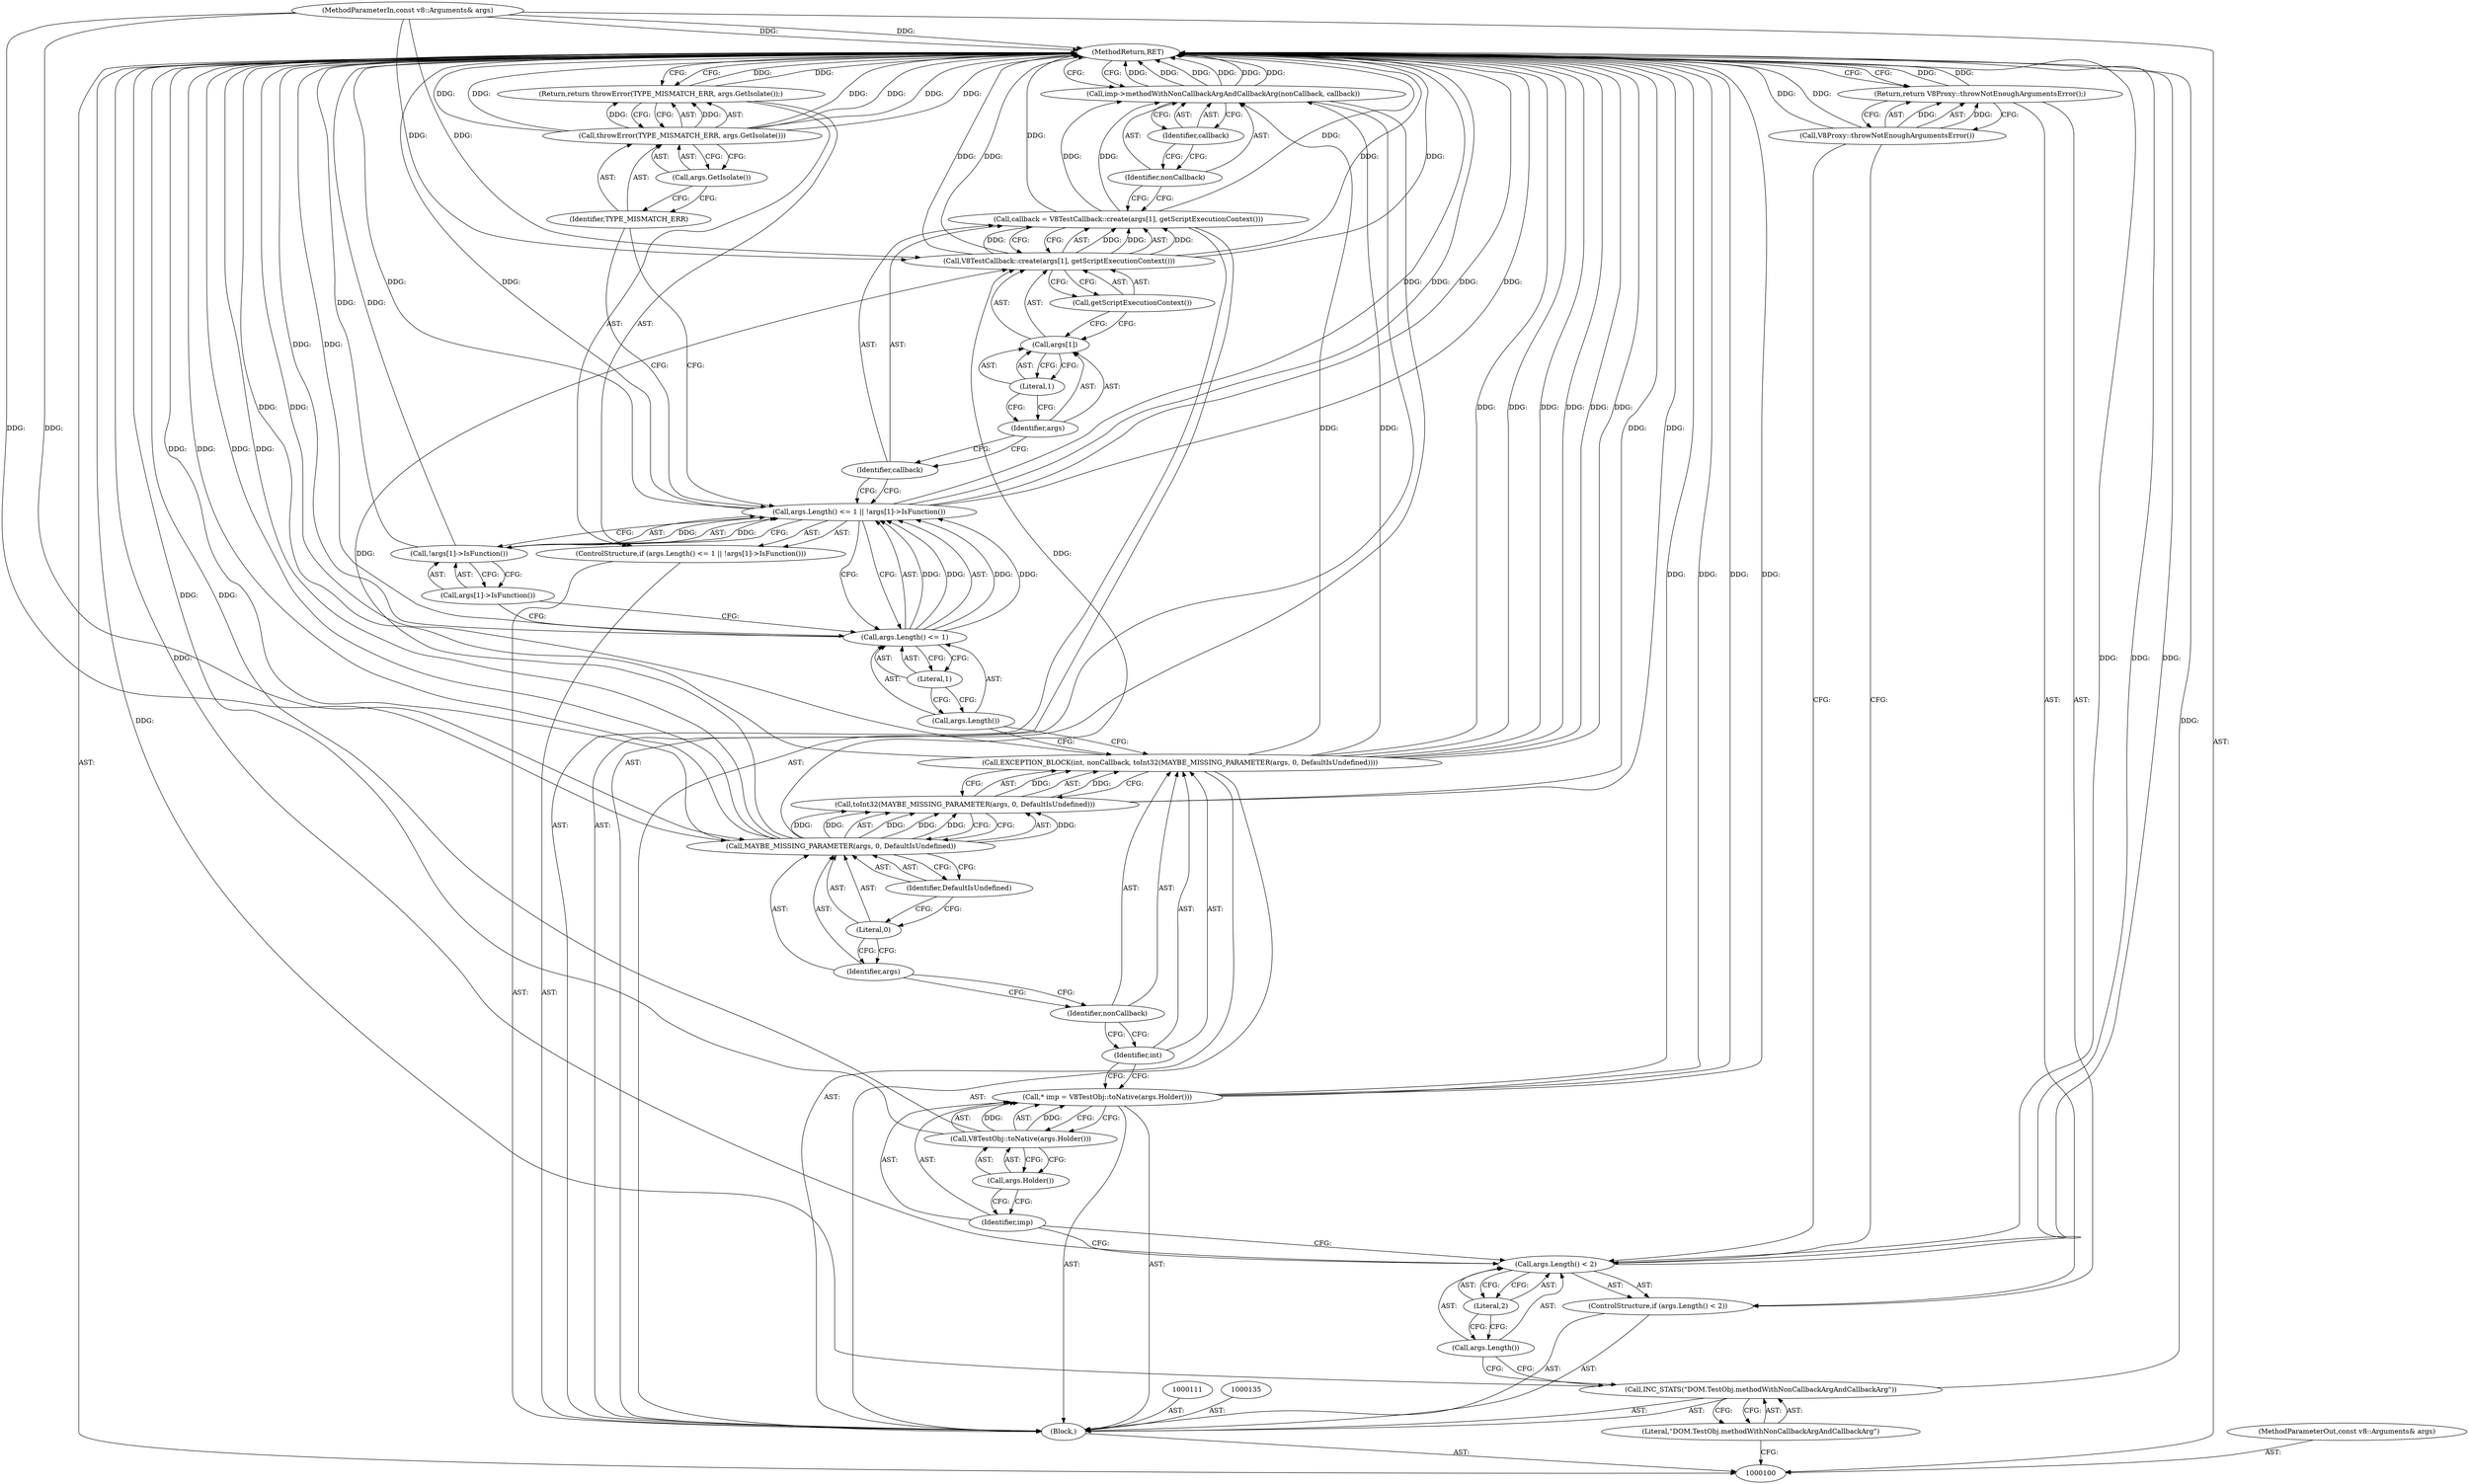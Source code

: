 digraph "1_Chrome_e9372a1bfd3588a80fcf49aa07321f0971dd6091_23" {
"1000146" [label="(MethodReturn,RET)"];
"1000101" [label="(MethodParameterIn,const v8::Arguments& args)"];
"1000241" [label="(MethodParameterOut,const v8::Arguments& args)"];
"1000136" [label="(Call,callback = V8TestCallback::create(args[1], getScriptExecutionContext()))"];
"1000137" [label="(Identifier,callback)"];
"1000138" [label="(Call,V8TestCallback::create(args[1], getScriptExecutionContext()))"];
"1000139" [label="(Call,args[1])"];
"1000140" [label="(Identifier,args)"];
"1000141" [label="(Literal,1)"];
"1000142" [label="(Call,getScriptExecutionContext())"];
"1000143" [label="(Call,imp->methodWithNonCallbackArgAndCallbackArg(nonCallback, callback))"];
"1000144" [label="(Identifier,nonCallback)"];
"1000145" [label="(Identifier,callback)"];
"1000102" [label="(Block,)"];
"1000104" [label="(Literal,\"DOM.TestObj.methodWithNonCallbackArgAndCallbackArg\")"];
"1000103" [label="(Call,INC_STATS(\"DOM.TestObj.methodWithNonCallbackArgAndCallbackArg\"))"];
"1000108" [label="(Literal,2)"];
"1000105" [label="(ControlStructure,if (args.Length() < 2))"];
"1000106" [label="(Call,args.Length() < 2)"];
"1000107" [label="(Call,args.Length())"];
"1000110" [label="(Call,V8Proxy::throwNotEnoughArgumentsError())"];
"1000109" [label="(Return,return V8Proxy::throwNotEnoughArgumentsError();)"];
"1000112" [label="(Call,* imp = V8TestObj::toNative(args.Holder()))"];
"1000113" [label="(Identifier,imp)"];
"1000114" [label="(Call,V8TestObj::toNative(args.Holder()))"];
"1000115" [label="(Call,args.Holder())"];
"1000117" [label="(Identifier,int)"];
"1000118" [label="(Identifier,nonCallback)"];
"1000119" [label="(Call,toInt32(MAYBE_MISSING_PARAMETER(args, 0, DefaultIsUndefined)))"];
"1000120" [label="(Call,MAYBE_MISSING_PARAMETER(args, 0, DefaultIsUndefined))"];
"1000116" [label="(Call,EXCEPTION_BLOCK(int, nonCallback, toInt32(MAYBE_MISSING_PARAMETER(args, 0, DefaultIsUndefined))))"];
"1000121" [label="(Identifier,args)"];
"1000122" [label="(Literal,0)"];
"1000123" [label="(Identifier,DefaultIsUndefined)"];
"1000128" [label="(Literal,1)"];
"1000129" [label="(Call,!args[1]->IsFunction())"];
"1000130" [label="(Call,args[1]->IsFunction())"];
"1000124" [label="(ControlStructure,if (args.Length() <= 1 || !args[1]->IsFunction()))"];
"1000125" [label="(Call,args.Length() <= 1 || !args[1]->IsFunction())"];
"1000126" [label="(Call,args.Length() <= 1)"];
"1000127" [label="(Call,args.Length())"];
"1000132" [label="(Call,throwError(TYPE_MISMATCH_ERR, args.GetIsolate()))"];
"1000133" [label="(Identifier,TYPE_MISMATCH_ERR)"];
"1000134" [label="(Call,args.GetIsolate())"];
"1000131" [label="(Return,return throwError(TYPE_MISMATCH_ERR, args.GetIsolate());)"];
"1000146" -> "1000100"  [label="AST: "];
"1000146" -> "1000109"  [label="CFG: "];
"1000146" -> "1000131"  [label="CFG: "];
"1000146" -> "1000143"  [label="CFG: "];
"1000116" -> "1000146"  [label="DDG: "];
"1000116" -> "1000146"  [label="DDG: "];
"1000116" -> "1000146"  [label="DDG: "];
"1000116" -> "1000146"  [label="DDG: "];
"1000138" -> "1000146"  [label="DDG: "];
"1000138" -> "1000146"  [label="DDG: "];
"1000125" -> "1000146"  [label="DDG: "];
"1000125" -> "1000146"  [label="DDG: "];
"1000125" -> "1000146"  [label="DDG: "];
"1000106" -> "1000146"  [label="DDG: "];
"1000106" -> "1000146"  [label="DDG: "];
"1000112" -> "1000146"  [label="DDG: "];
"1000112" -> "1000146"  [label="DDG: "];
"1000126" -> "1000146"  [label="DDG: "];
"1000136" -> "1000146"  [label="DDG: "];
"1000129" -> "1000146"  [label="DDG: "];
"1000120" -> "1000146"  [label="DDG: "];
"1000120" -> "1000146"  [label="DDG: "];
"1000132" -> "1000146"  [label="DDG: "];
"1000132" -> "1000146"  [label="DDG: "];
"1000132" -> "1000146"  [label="DDG: "];
"1000103" -> "1000146"  [label="DDG: "];
"1000143" -> "1000146"  [label="DDG: "];
"1000143" -> "1000146"  [label="DDG: "];
"1000143" -> "1000146"  [label="DDG: "];
"1000114" -> "1000146"  [label="DDG: "];
"1000101" -> "1000146"  [label="DDG: "];
"1000110" -> "1000146"  [label="DDG: "];
"1000119" -> "1000146"  [label="DDG: "];
"1000131" -> "1000146"  [label="DDG: "];
"1000109" -> "1000146"  [label="DDG: "];
"1000101" -> "1000100"  [label="AST: "];
"1000101" -> "1000146"  [label="DDG: "];
"1000101" -> "1000120"  [label="DDG: "];
"1000101" -> "1000138"  [label="DDG: "];
"1000241" -> "1000100"  [label="AST: "];
"1000136" -> "1000102"  [label="AST: "];
"1000136" -> "1000138"  [label="CFG: "];
"1000137" -> "1000136"  [label="AST: "];
"1000138" -> "1000136"  [label="AST: "];
"1000144" -> "1000136"  [label="CFG: "];
"1000136" -> "1000146"  [label="DDG: "];
"1000138" -> "1000136"  [label="DDG: "];
"1000138" -> "1000136"  [label="DDG: "];
"1000136" -> "1000143"  [label="DDG: "];
"1000137" -> "1000136"  [label="AST: "];
"1000137" -> "1000125"  [label="CFG: "];
"1000140" -> "1000137"  [label="CFG: "];
"1000138" -> "1000136"  [label="AST: "];
"1000138" -> "1000142"  [label="CFG: "];
"1000139" -> "1000138"  [label="AST: "];
"1000142" -> "1000138"  [label="AST: "];
"1000136" -> "1000138"  [label="CFG: "];
"1000138" -> "1000146"  [label="DDG: "];
"1000138" -> "1000146"  [label="DDG: "];
"1000138" -> "1000136"  [label="DDG: "];
"1000138" -> "1000136"  [label="DDG: "];
"1000120" -> "1000138"  [label="DDG: "];
"1000101" -> "1000138"  [label="DDG: "];
"1000139" -> "1000138"  [label="AST: "];
"1000139" -> "1000141"  [label="CFG: "];
"1000140" -> "1000139"  [label="AST: "];
"1000141" -> "1000139"  [label="AST: "];
"1000142" -> "1000139"  [label="CFG: "];
"1000140" -> "1000139"  [label="AST: "];
"1000140" -> "1000137"  [label="CFG: "];
"1000141" -> "1000140"  [label="CFG: "];
"1000141" -> "1000139"  [label="AST: "];
"1000141" -> "1000140"  [label="CFG: "];
"1000139" -> "1000141"  [label="CFG: "];
"1000142" -> "1000138"  [label="AST: "];
"1000142" -> "1000139"  [label="CFG: "];
"1000138" -> "1000142"  [label="CFG: "];
"1000143" -> "1000102"  [label="AST: "];
"1000143" -> "1000145"  [label="CFG: "];
"1000144" -> "1000143"  [label="AST: "];
"1000145" -> "1000143"  [label="AST: "];
"1000146" -> "1000143"  [label="CFG: "];
"1000143" -> "1000146"  [label="DDG: "];
"1000143" -> "1000146"  [label="DDG: "];
"1000143" -> "1000146"  [label="DDG: "];
"1000116" -> "1000143"  [label="DDG: "];
"1000136" -> "1000143"  [label="DDG: "];
"1000144" -> "1000143"  [label="AST: "];
"1000144" -> "1000136"  [label="CFG: "];
"1000145" -> "1000144"  [label="CFG: "];
"1000145" -> "1000143"  [label="AST: "];
"1000145" -> "1000144"  [label="CFG: "];
"1000143" -> "1000145"  [label="CFG: "];
"1000102" -> "1000100"  [label="AST: "];
"1000103" -> "1000102"  [label="AST: "];
"1000105" -> "1000102"  [label="AST: "];
"1000111" -> "1000102"  [label="AST: "];
"1000112" -> "1000102"  [label="AST: "];
"1000116" -> "1000102"  [label="AST: "];
"1000124" -> "1000102"  [label="AST: "];
"1000135" -> "1000102"  [label="AST: "];
"1000136" -> "1000102"  [label="AST: "];
"1000143" -> "1000102"  [label="AST: "];
"1000104" -> "1000103"  [label="AST: "];
"1000104" -> "1000100"  [label="CFG: "];
"1000103" -> "1000104"  [label="CFG: "];
"1000103" -> "1000102"  [label="AST: "];
"1000103" -> "1000104"  [label="CFG: "];
"1000104" -> "1000103"  [label="AST: "];
"1000107" -> "1000103"  [label="CFG: "];
"1000103" -> "1000146"  [label="DDG: "];
"1000108" -> "1000106"  [label="AST: "];
"1000108" -> "1000107"  [label="CFG: "];
"1000106" -> "1000108"  [label="CFG: "];
"1000105" -> "1000102"  [label="AST: "];
"1000106" -> "1000105"  [label="AST: "];
"1000109" -> "1000105"  [label="AST: "];
"1000106" -> "1000105"  [label="AST: "];
"1000106" -> "1000108"  [label="CFG: "];
"1000107" -> "1000106"  [label="AST: "];
"1000108" -> "1000106"  [label="AST: "];
"1000110" -> "1000106"  [label="CFG: "];
"1000113" -> "1000106"  [label="CFG: "];
"1000106" -> "1000146"  [label="DDG: "];
"1000106" -> "1000146"  [label="DDG: "];
"1000107" -> "1000106"  [label="AST: "];
"1000107" -> "1000103"  [label="CFG: "];
"1000108" -> "1000107"  [label="CFG: "];
"1000110" -> "1000109"  [label="AST: "];
"1000110" -> "1000106"  [label="CFG: "];
"1000109" -> "1000110"  [label="CFG: "];
"1000110" -> "1000146"  [label="DDG: "];
"1000110" -> "1000109"  [label="DDG: "];
"1000109" -> "1000105"  [label="AST: "];
"1000109" -> "1000110"  [label="CFG: "];
"1000110" -> "1000109"  [label="AST: "];
"1000146" -> "1000109"  [label="CFG: "];
"1000109" -> "1000146"  [label="DDG: "];
"1000110" -> "1000109"  [label="DDG: "];
"1000112" -> "1000102"  [label="AST: "];
"1000112" -> "1000114"  [label="CFG: "];
"1000113" -> "1000112"  [label="AST: "];
"1000114" -> "1000112"  [label="AST: "];
"1000117" -> "1000112"  [label="CFG: "];
"1000112" -> "1000146"  [label="DDG: "];
"1000112" -> "1000146"  [label="DDG: "];
"1000114" -> "1000112"  [label="DDG: "];
"1000113" -> "1000112"  [label="AST: "];
"1000113" -> "1000106"  [label="CFG: "];
"1000115" -> "1000113"  [label="CFG: "];
"1000114" -> "1000112"  [label="AST: "];
"1000114" -> "1000115"  [label="CFG: "];
"1000115" -> "1000114"  [label="AST: "];
"1000112" -> "1000114"  [label="CFG: "];
"1000114" -> "1000146"  [label="DDG: "];
"1000114" -> "1000112"  [label="DDG: "];
"1000115" -> "1000114"  [label="AST: "];
"1000115" -> "1000113"  [label="CFG: "];
"1000114" -> "1000115"  [label="CFG: "];
"1000117" -> "1000116"  [label="AST: "];
"1000117" -> "1000112"  [label="CFG: "];
"1000118" -> "1000117"  [label="CFG: "];
"1000118" -> "1000116"  [label="AST: "];
"1000118" -> "1000117"  [label="CFG: "];
"1000121" -> "1000118"  [label="CFG: "];
"1000119" -> "1000116"  [label="AST: "];
"1000119" -> "1000120"  [label="CFG: "];
"1000120" -> "1000119"  [label="AST: "];
"1000116" -> "1000119"  [label="CFG: "];
"1000119" -> "1000146"  [label="DDG: "];
"1000119" -> "1000116"  [label="DDG: "];
"1000120" -> "1000119"  [label="DDG: "];
"1000120" -> "1000119"  [label="DDG: "];
"1000120" -> "1000119"  [label="DDG: "];
"1000120" -> "1000119"  [label="AST: "];
"1000120" -> "1000123"  [label="CFG: "];
"1000121" -> "1000120"  [label="AST: "];
"1000122" -> "1000120"  [label="AST: "];
"1000123" -> "1000120"  [label="AST: "];
"1000119" -> "1000120"  [label="CFG: "];
"1000120" -> "1000146"  [label="DDG: "];
"1000120" -> "1000146"  [label="DDG: "];
"1000120" -> "1000119"  [label="DDG: "];
"1000120" -> "1000119"  [label="DDG: "];
"1000120" -> "1000119"  [label="DDG: "];
"1000101" -> "1000120"  [label="DDG: "];
"1000120" -> "1000138"  [label="DDG: "];
"1000116" -> "1000102"  [label="AST: "];
"1000116" -> "1000119"  [label="CFG: "];
"1000117" -> "1000116"  [label="AST: "];
"1000118" -> "1000116"  [label="AST: "];
"1000119" -> "1000116"  [label="AST: "];
"1000127" -> "1000116"  [label="CFG: "];
"1000116" -> "1000146"  [label="DDG: "];
"1000116" -> "1000146"  [label="DDG: "];
"1000116" -> "1000146"  [label="DDG: "];
"1000116" -> "1000146"  [label="DDG: "];
"1000119" -> "1000116"  [label="DDG: "];
"1000116" -> "1000143"  [label="DDG: "];
"1000121" -> "1000120"  [label="AST: "];
"1000121" -> "1000118"  [label="CFG: "];
"1000122" -> "1000121"  [label="CFG: "];
"1000122" -> "1000120"  [label="AST: "];
"1000122" -> "1000121"  [label="CFG: "];
"1000123" -> "1000122"  [label="CFG: "];
"1000123" -> "1000120"  [label="AST: "];
"1000123" -> "1000122"  [label="CFG: "];
"1000120" -> "1000123"  [label="CFG: "];
"1000128" -> "1000126"  [label="AST: "];
"1000128" -> "1000127"  [label="CFG: "];
"1000126" -> "1000128"  [label="CFG: "];
"1000129" -> "1000125"  [label="AST: "];
"1000129" -> "1000130"  [label="CFG: "];
"1000130" -> "1000129"  [label="AST: "];
"1000125" -> "1000129"  [label="CFG: "];
"1000129" -> "1000146"  [label="DDG: "];
"1000129" -> "1000125"  [label="DDG: "];
"1000130" -> "1000129"  [label="AST: "];
"1000130" -> "1000126"  [label="CFG: "];
"1000129" -> "1000130"  [label="CFG: "];
"1000124" -> "1000102"  [label="AST: "];
"1000125" -> "1000124"  [label="AST: "];
"1000131" -> "1000124"  [label="AST: "];
"1000125" -> "1000124"  [label="AST: "];
"1000125" -> "1000126"  [label="CFG: "];
"1000125" -> "1000129"  [label="CFG: "];
"1000126" -> "1000125"  [label="AST: "];
"1000129" -> "1000125"  [label="AST: "];
"1000133" -> "1000125"  [label="CFG: "];
"1000137" -> "1000125"  [label="CFG: "];
"1000125" -> "1000146"  [label="DDG: "];
"1000125" -> "1000146"  [label="DDG: "];
"1000125" -> "1000146"  [label="DDG: "];
"1000126" -> "1000125"  [label="DDG: "];
"1000126" -> "1000125"  [label="DDG: "];
"1000129" -> "1000125"  [label="DDG: "];
"1000126" -> "1000125"  [label="AST: "];
"1000126" -> "1000128"  [label="CFG: "];
"1000127" -> "1000126"  [label="AST: "];
"1000128" -> "1000126"  [label="AST: "];
"1000130" -> "1000126"  [label="CFG: "];
"1000125" -> "1000126"  [label="CFG: "];
"1000126" -> "1000146"  [label="DDG: "];
"1000126" -> "1000125"  [label="DDG: "];
"1000126" -> "1000125"  [label="DDG: "];
"1000127" -> "1000126"  [label="AST: "];
"1000127" -> "1000116"  [label="CFG: "];
"1000128" -> "1000127"  [label="CFG: "];
"1000132" -> "1000131"  [label="AST: "];
"1000132" -> "1000134"  [label="CFG: "];
"1000133" -> "1000132"  [label="AST: "];
"1000134" -> "1000132"  [label="AST: "];
"1000131" -> "1000132"  [label="CFG: "];
"1000132" -> "1000146"  [label="DDG: "];
"1000132" -> "1000146"  [label="DDG: "];
"1000132" -> "1000146"  [label="DDG: "];
"1000132" -> "1000131"  [label="DDG: "];
"1000133" -> "1000132"  [label="AST: "];
"1000133" -> "1000125"  [label="CFG: "];
"1000134" -> "1000133"  [label="CFG: "];
"1000134" -> "1000132"  [label="AST: "];
"1000134" -> "1000133"  [label="CFG: "];
"1000132" -> "1000134"  [label="CFG: "];
"1000131" -> "1000124"  [label="AST: "];
"1000131" -> "1000132"  [label="CFG: "];
"1000132" -> "1000131"  [label="AST: "];
"1000146" -> "1000131"  [label="CFG: "];
"1000131" -> "1000146"  [label="DDG: "];
"1000132" -> "1000131"  [label="DDG: "];
}

